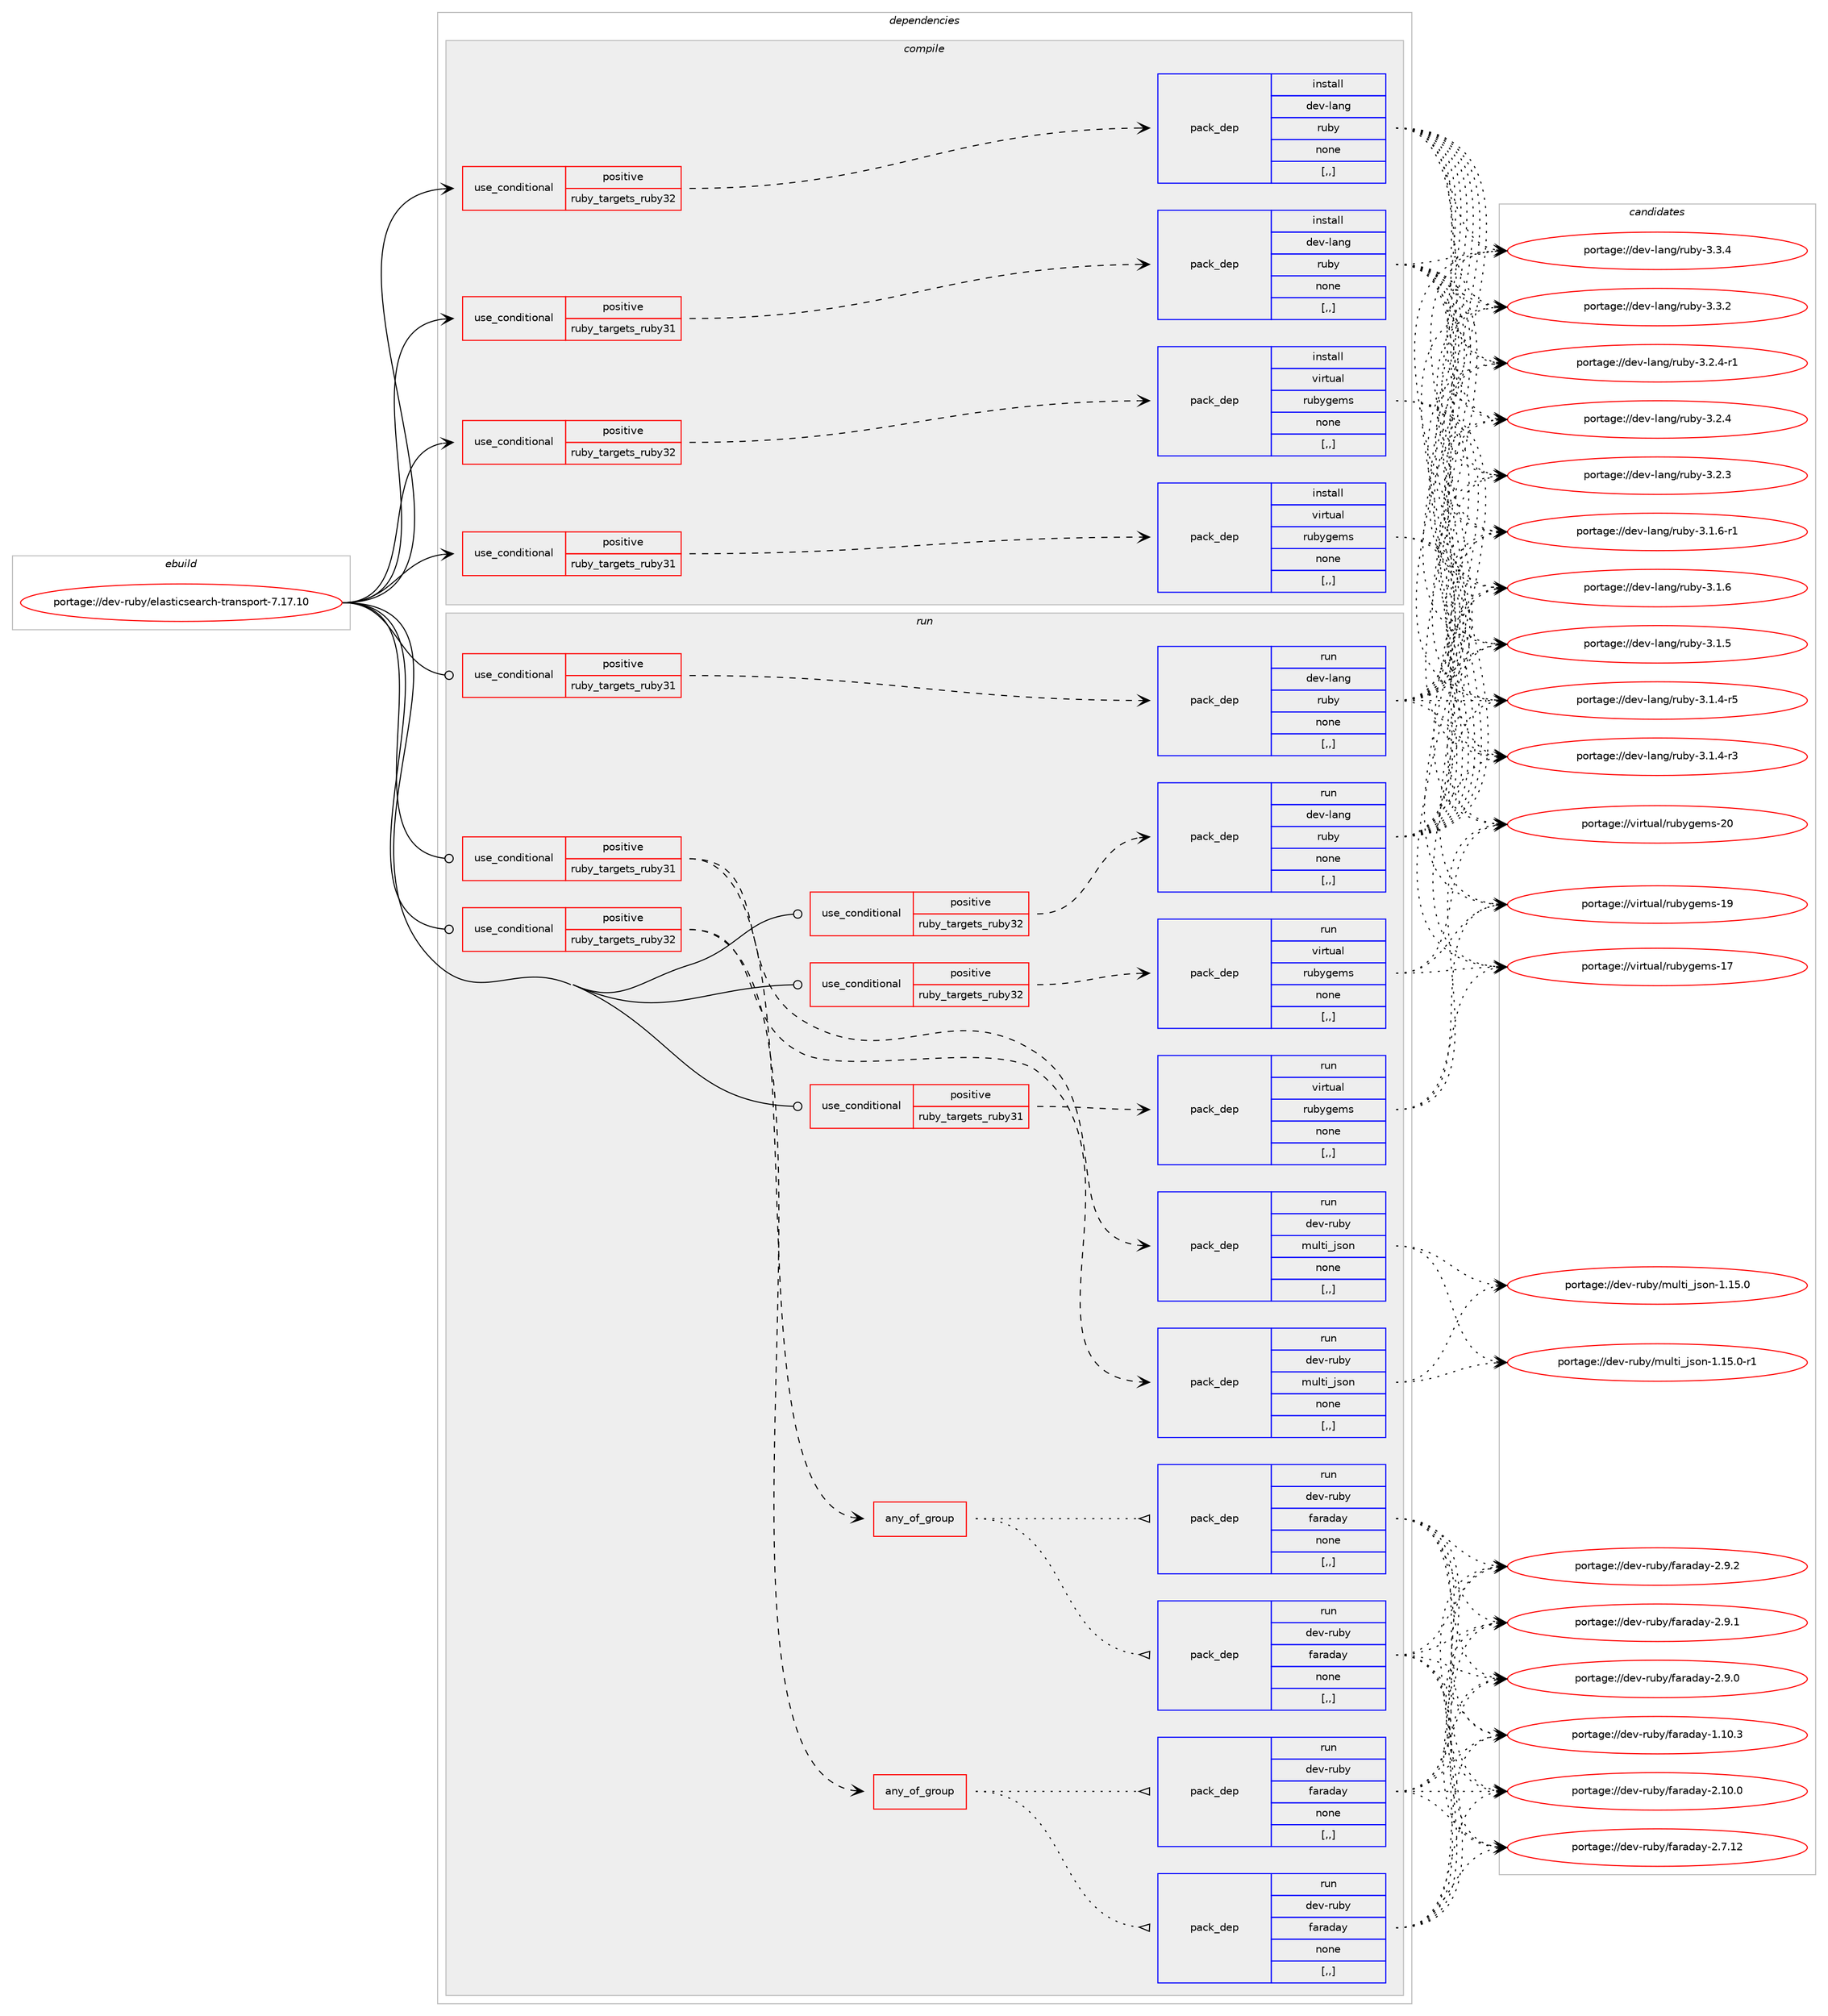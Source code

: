 digraph prolog {

# *************
# Graph options
# *************

newrank=true;
concentrate=true;
compound=true;
graph [rankdir=LR,fontname=Helvetica,fontsize=10,ranksep=1.5];#, ranksep=2.5, nodesep=0.2];
edge  [arrowhead=vee];
node  [fontname=Helvetica,fontsize=10];

# **********
# The ebuild
# **********

subgraph cluster_leftcol {
color=gray;
label=<<i>ebuild</i>>;
id [label="portage://dev-ruby/elasticsearch-transport-7.17.10", color=red, width=4, href="../dev-ruby/elasticsearch-transport-7.17.10.svg"];
}

# ****************
# The dependencies
# ****************

subgraph cluster_midcol {
color=gray;
label=<<i>dependencies</i>>;
subgraph cluster_compile {
fillcolor="#eeeeee";
style=filled;
label=<<i>compile</i>>;
subgraph cond47047 {
dependency182111 [label=<<TABLE BORDER="0" CELLBORDER="1" CELLSPACING="0" CELLPADDING="4"><TR><TD ROWSPAN="3" CELLPADDING="10">use_conditional</TD></TR><TR><TD>positive</TD></TR><TR><TD>ruby_targets_ruby31</TD></TR></TABLE>>, shape=none, color=red];
subgraph pack133753 {
dependency182112 [label=<<TABLE BORDER="0" CELLBORDER="1" CELLSPACING="0" CELLPADDING="4" WIDTH="220"><TR><TD ROWSPAN="6" CELLPADDING="30">pack_dep</TD></TR><TR><TD WIDTH="110">install</TD></TR><TR><TD>dev-lang</TD></TR><TR><TD>ruby</TD></TR><TR><TD>none</TD></TR><TR><TD>[,,]</TD></TR></TABLE>>, shape=none, color=blue];
}
dependency182111:e -> dependency182112:w [weight=20,style="dashed",arrowhead="vee"];
}
id:e -> dependency182111:w [weight=20,style="solid",arrowhead="vee"];
subgraph cond47048 {
dependency182113 [label=<<TABLE BORDER="0" CELLBORDER="1" CELLSPACING="0" CELLPADDING="4"><TR><TD ROWSPAN="3" CELLPADDING="10">use_conditional</TD></TR><TR><TD>positive</TD></TR><TR><TD>ruby_targets_ruby31</TD></TR></TABLE>>, shape=none, color=red];
subgraph pack133754 {
dependency182114 [label=<<TABLE BORDER="0" CELLBORDER="1" CELLSPACING="0" CELLPADDING="4" WIDTH="220"><TR><TD ROWSPAN="6" CELLPADDING="30">pack_dep</TD></TR><TR><TD WIDTH="110">install</TD></TR><TR><TD>virtual</TD></TR><TR><TD>rubygems</TD></TR><TR><TD>none</TD></TR><TR><TD>[,,]</TD></TR></TABLE>>, shape=none, color=blue];
}
dependency182113:e -> dependency182114:w [weight=20,style="dashed",arrowhead="vee"];
}
id:e -> dependency182113:w [weight=20,style="solid",arrowhead="vee"];
subgraph cond47049 {
dependency182115 [label=<<TABLE BORDER="0" CELLBORDER="1" CELLSPACING="0" CELLPADDING="4"><TR><TD ROWSPAN="3" CELLPADDING="10">use_conditional</TD></TR><TR><TD>positive</TD></TR><TR><TD>ruby_targets_ruby32</TD></TR></TABLE>>, shape=none, color=red];
subgraph pack133755 {
dependency182116 [label=<<TABLE BORDER="0" CELLBORDER="1" CELLSPACING="0" CELLPADDING="4" WIDTH="220"><TR><TD ROWSPAN="6" CELLPADDING="30">pack_dep</TD></TR><TR><TD WIDTH="110">install</TD></TR><TR><TD>dev-lang</TD></TR><TR><TD>ruby</TD></TR><TR><TD>none</TD></TR><TR><TD>[,,]</TD></TR></TABLE>>, shape=none, color=blue];
}
dependency182115:e -> dependency182116:w [weight=20,style="dashed",arrowhead="vee"];
}
id:e -> dependency182115:w [weight=20,style="solid",arrowhead="vee"];
subgraph cond47050 {
dependency182117 [label=<<TABLE BORDER="0" CELLBORDER="1" CELLSPACING="0" CELLPADDING="4"><TR><TD ROWSPAN="3" CELLPADDING="10">use_conditional</TD></TR><TR><TD>positive</TD></TR><TR><TD>ruby_targets_ruby32</TD></TR></TABLE>>, shape=none, color=red];
subgraph pack133756 {
dependency182118 [label=<<TABLE BORDER="0" CELLBORDER="1" CELLSPACING="0" CELLPADDING="4" WIDTH="220"><TR><TD ROWSPAN="6" CELLPADDING="30">pack_dep</TD></TR><TR><TD WIDTH="110">install</TD></TR><TR><TD>virtual</TD></TR><TR><TD>rubygems</TD></TR><TR><TD>none</TD></TR><TR><TD>[,,]</TD></TR></TABLE>>, shape=none, color=blue];
}
dependency182117:e -> dependency182118:w [weight=20,style="dashed",arrowhead="vee"];
}
id:e -> dependency182117:w [weight=20,style="solid",arrowhead="vee"];
}
subgraph cluster_compileandrun {
fillcolor="#eeeeee";
style=filled;
label=<<i>compile and run</i>>;
}
subgraph cluster_run {
fillcolor="#eeeeee";
style=filled;
label=<<i>run</i>>;
subgraph cond47051 {
dependency182119 [label=<<TABLE BORDER="0" CELLBORDER="1" CELLSPACING="0" CELLPADDING="4"><TR><TD ROWSPAN="3" CELLPADDING="10">use_conditional</TD></TR><TR><TD>positive</TD></TR><TR><TD>ruby_targets_ruby31</TD></TR></TABLE>>, shape=none, color=red];
subgraph any1161 {
dependency182120 [label=<<TABLE BORDER="0" CELLBORDER="1" CELLSPACING="0" CELLPADDING="4"><TR><TD CELLPADDING="10">any_of_group</TD></TR></TABLE>>, shape=none, color=red];subgraph pack133757 {
dependency182121 [label=<<TABLE BORDER="0" CELLBORDER="1" CELLSPACING="0" CELLPADDING="4" WIDTH="220"><TR><TD ROWSPAN="6" CELLPADDING="30">pack_dep</TD></TR><TR><TD WIDTH="110">run</TD></TR><TR><TD>dev-ruby</TD></TR><TR><TD>faraday</TD></TR><TR><TD>none</TD></TR><TR><TD>[,,]</TD></TR></TABLE>>, shape=none, color=blue];
}
dependency182120:e -> dependency182121:w [weight=20,style="dotted",arrowhead="oinv"];
subgraph pack133758 {
dependency182122 [label=<<TABLE BORDER="0" CELLBORDER="1" CELLSPACING="0" CELLPADDING="4" WIDTH="220"><TR><TD ROWSPAN="6" CELLPADDING="30">pack_dep</TD></TR><TR><TD WIDTH="110">run</TD></TR><TR><TD>dev-ruby</TD></TR><TR><TD>faraday</TD></TR><TR><TD>none</TD></TR><TR><TD>[,,]</TD></TR></TABLE>>, shape=none, color=blue];
}
dependency182120:e -> dependency182122:w [weight=20,style="dotted",arrowhead="oinv"];
}
dependency182119:e -> dependency182120:w [weight=20,style="dashed",arrowhead="vee"];
subgraph pack133759 {
dependency182123 [label=<<TABLE BORDER="0" CELLBORDER="1" CELLSPACING="0" CELLPADDING="4" WIDTH="220"><TR><TD ROWSPAN="6" CELLPADDING="30">pack_dep</TD></TR><TR><TD WIDTH="110">run</TD></TR><TR><TD>dev-ruby</TD></TR><TR><TD>multi_json</TD></TR><TR><TD>none</TD></TR><TR><TD>[,,]</TD></TR></TABLE>>, shape=none, color=blue];
}
dependency182119:e -> dependency182123:w [weight=20,style="dashed",arrowhead="vee"];
}
id:e -> dependency182119:w [weight=20,style="solid",arrowhead="odot"];
subgraph cond47052 {
dependency182124 [label=<<TABLE BORDER="0" CELLBORDER="1" CELLSPACING="0" CELLPADDING="4"><TR><TD ROWSPAN="3" CELLPADDING="10">use_conditional</TD></TR><TR><TD>positive</TD></TR><TR><TD>ruby_targets_ruby31</TD></TR></TABLE>>, shape=none, color=red];
subgraph pack133760 {
dependency182125 [label=<<TABLE BORDER="0" CELLBORDER="1" CELLSPACING="0" CELLPADDING="4" WIDTH="220"><TR><TD ROWSPAN="6" CELLPADDING="30">pack_dep</TD></TR><TR><TD WIDTH="110">run</TD></TR><TR><TD>dev-lang</TD></TR><TR><TD>ruby</TD></TR><TR><TD>none</TD></TR><TR><TD>[,,]</TD></TR></TABLE>>, shape=none, color=blue];
}
dependency182124:e -> dependency182125:w [weight=20,style="dashed",arrowhead="vee"];
}
id:e -> dependency182124:w [weight=20,style="solid",arrowhead="odot"];
subgraph cond47053 {
dependency182126 [label=<<TABLE BORDER="0" CELLBORDER="1" CELLSPACING="0" CELLPADDING="4"><TR><TD ROWSPAN="3" CELLPADDING="10">use_conditional</TD></TR><TR><TD>positive</TD></TR><TR><TD>ruby_targets_ruby31</TD></TR></TABLE>>, shape=none, color=red];
subgraph pack133761 {
dependency182127 [label=<<TABLE BORDER="0" CELLBORDER="1" CELLSPACING="0" CELLPADDING="4" WIDTH="220"><TR><TD ROWSPAN="6" CELLPADDING="30">pack_dep</TD></TR><TR><TD WIDTH="110">run</TD></TR><TR><TD>virtual</TD></TR><TR><TD>rubygems</TD></TR><TR><TD>none</TD></TR><TR><TD>[,,]</TD></TR></TABLE>>, shape=none, color=blue];
}
dependency182126:e -> dependency182127:w [weight=20,style="dashed",arrowhead="vee"];
}
id:e -> dependency182126:w [weight=20,style="solid",arrowhead="odot"];
subgraph cond47054 {
dependency182128 [label=<<TABLE BORDER="0" CELLBORDER="1" CELLSPACING="0" CELLPADDING="4"><TR><TD ROWSPAN="3" CELLPADDING="10">use_conditional</TD></TR><TR><TD>positive</TD></TR><TR><TD>ruby_targets_ruby32</TD></TR></TABLE>>, shape=none, color=red];
subgraph any1162 {
dependency182129 [label=<<TABLE BORDER="0" CELLBORDER="1" CELLSPACING="0" CELLPADDING="4"><TR><TD CELLPADDING="10">any_of_group</TD></TR></TABLE>>, shape=none, color=red];subgraph pack133762 {
dependency182130 [label=<<TABLE BORDER="0" CELLBORDER="1" CELLSPACING="0" CELLPADDING="4" WIDTH="220"><TR><TD ROWSPAN="6" CELLPADDING="30">pack_dep</TD></TR><TR><TD WIDTH="110">run</TD></TR><TR><TD>dev-ruby</TD></TR><TR><TD>faraday</TD></TR><TR><TD>none</TD></TR><TR><TD>[,,]</TD></TR></TABLE>>, shape=none, color=blue];
}
dependency182129:e -> dependency182130:w [weight=20,style="dotted",arrowhead="oinv"];
subgraph pack133763 {
dependency182131 [label=<<TABLE BORDER="0" CELLBORDER="1" CELLSPACING="0" CELLPADDING="4" WIDTH="220"><TR><TD ROWSPAN="6" CELLPADDING="30">pack_dep</TD></TR><TR><TD WIDTH="110">run</TD></TR><TR><TD>dev-ruby</TD></TR><TR><TD>faraday</TD></TR><TR><TD>none</TD></TR><TR><TD>[,,]</TD></TR></TABLE>>, shape=none, color=blue];
}
dependency182129:e -> dependency182131:w [weight=20,style="dotted",arrowhead="oinv"];
}
dependency182128:e -> dependency182129:w [weight=20,style="dashed",arrowhead="vee"];
subgraph pack133764 {
dependency182132 [label=<<TABLE BORDER="0" CELLBORDER="1" CELLSPACING="0" CELLPADDING="4" WIDTH="220"><TR><TD ROWSPAN="6" CELLPADDING="30">pack_dep</TD></TR><TR><TD WIDTH="110">run</TD></TR><TR><TD>dev-ruby</TD></TR><TR><TD>multi_json</TD></TR><TR><TD>none</TD></TR><TR><TD>[,,]</TD></TR></TABLE>>, shape=none, color=blue];
}
dependency182128:e -> dependency182132:w [weight=20,style="dashed",arrowhead="vee"];
}
id:e -> dependency182128:w [weight=20,style="solid",arrowhead="odot"];
subgraph cond47055 {
dependency182133 [label=<<TABLE BORDER="0" CELLBORDER="1" CELLSPACING="0" CELLPADDING="4"><TR><TD ROWSPAN="3" CELLPADDING="10">use_conditional</TD></TR><TR><TD>positive</TD></TR><TR><TD>ruby_targets_ruby32</TD></TR></TABLE>>, shape=none, color=red];
subgraph pack133765 {
dependency182134 [label=<<TABLE BORDER="0" CELLBORDER="1" CELLSPACING="0" CELLPADDING="4" WIDTH="220"><TR><TD ROWSPAN="6" CELLPADDING="30">pack_dep</TD></TR><TR><TD WIDTH="110">run</TD></TR><TR><TD>dev-lang</TD></TR><TR><TD>ruby</TD></TR><TR><TD>none</TD></TR><TR><TD>[,,]</TD></TR></TABLE>>, shape=none, color=blue];
}
dependency182133:e -> dependency182134:w [weight=20,style="dashed",arrowhead="vee"];
}
id:e -> dependency182133:w [weight=20,style="solid",arrowhead="odot"];
subgraph cond47056 {
dependency182135 [label=<<TABLE BORDER="0" CELLBORDER="1" CELLSPACING="0" CELLPADDING="4"><TR><TD ROWSPAN="3" CELLPADDING="10">use_conditional</TD></TR><TR><TD>positive</TD></TR><TR><TD>ruby_targets_ruby32</TD></TR></TABLE>>, shape=none, color=red];
subgraph pack133766 {
dependency182136 [label=<<TABLE BORDER="0" CELLBORDER="1" CELLSPACING="0" CELLPADDING="4" WIDTH="220"><TR><TD ROWSPAN="6" CELLPADDING="30">pack_dep</TD></TR><TR><TD WIDTH="110">run</TD></TR><TR><TD>virtual</TD></TR><TR><TD>rubygems</TD></TR><TR><TD>none</TD></TR><TR><TD>[,,]</TD></TR></TABLE>>, shape=none, color=blue];
}
dependency182135:e -> dependency182136:w [weight=20,style="dashed",arrowhead="vee"];
}
id:e -> dependency182135:w [weight=20,style="solid",arrowhead="odot"];
}
}

# **************
# The candidates
# **************

subgraph cluster_choices {
rank=same;
color=gray;
label=<<i>candidates</i>>;

subgraph choice133753 {
color=black;
nodesep=1;
choice10010111845108971101034711411798121455146514652 [label="portage://dev-lang/ruby-3.3.4", color=red, width=4,href="../dev-lang/ruby-3.3.4.svg"];
choice10010111845108971101034711411798121455146514650 [label="portage://dev-lang/ruby-3.3.2", color=red, width=4,href="../dev-lang/ruby-3.3.2.svg"];
choice100101118451089711010347114117981214551465046524511449 [label="portage://dev-lang/ruby-3.2.4-r1", color=red, width=4,href="../dev-lang/ruby-3.2.4-r1.svg"];
choice10010111845108971101034711411798121455146504652 [label="portage://dev-lang/ruby-3.2.4", color=red, width=4,href="../dev-lang/ruby-3.2.4.svg"];
choice10010111845108971101034711411798121455146504651 [label="portage://dev-lang/ruby-3.2.3", color=red, width=4,href="../dev-lang/ruby-3.2.3.svg"];
choice100101118451089711010347114117981214551464946544511449 [label="portage://dev-lang/ruby-3.1.6-r1", color=red, width=4,href="../dev-lang/ruby-3.1.6-r1.svg"];
choice10010111845108971101034711411798121455146494654 [label="portage://dev-lang/ruby-3.1.6", color=red, width=4,href="../dev-lang/ruby-3.1.6.svg"];
choice10010111845108971101034711411798121455146494653 [label="portage://dev-lang/ruby-3.1.5", color=red, width=4,href="../dev-lang/ruby-3.1.5.svg"];
choice100101118451089711010347114117981214551464946524511453 [label="portage://dev-lang/ruby-3.1.4-r5", color=red, width=4,href="../dev-lang/ruby-3.1.4-r5.svg"];
choice100101118451089711010347114117981214551464946524511451 [label="portage://dev-lang/ruby-3.1.4-r3", color=red, width=4,href="../dev-lang/ruby-3.1.4-r3.svg"];
dependency182112:e -> choice10010111845108971101034711411798121455146514652:w [style=dotted,weight="100"];
dependency182112:e -> choice10010111845108971101034711411798121455146514650:w [style=dotted,weight="100"];
dependency182112:e -> choice100101118451089711010347114117981214551465046524511449:w [style=dotted,weight="100"];
dependency182112:e -> choice10010111845108971101034711411798121455146504652:w [style=dotted,weight="100"];
dependency182112:e -> choice10010111845108971101034711411798121455146504651:w [style=dotted,weight="100"];
dependency182112:e -> choice100101118451089711010347114117981214551464946544511449:w [style=dotted,weight="100"];
dependency182112:e -> choice10010111845108971101034711411798121455146494654:w [style=dotted,weight="100"];
dependency182112:e -> choice10010111845108971101034711411798121455146494653:w [style=dotted,weight="100"];
dependency182112:e -> choice100101118451089711010347114117981214551464946524511453:w [style=dotted,weight="100"];
dependency182112:e -> choice100101118451089711010347114117981214551464946524511451:w [style=dotted,weight="100"];
}
subgraph choice133754 {
color=black;
nodesep=1;
choice118105114116117971084711411798121103101109115455048 [label="portage://virtual/rubygems-20", color=red, width=4,href="../virtual/rubygems-20.svg"];
choice118105114116117971084711411798121103101109115454957 [label="portage://virtual/rubygems-19", color=red, width=4,href="../virtual/rubygems-19.svg"];
choice118105114116117971084711411798121103101109115454955 [label="portage://virtual/rubygems-17", color=red, width=4,href="../virtual/rubygems-17.svg"];
dependency182114:e -> choice118105114116117971084711411798121103101109115455048:w [style=dotted,weight="100"];
dependency182114:e -> choice118105114116117971084711411798121103101109115454957:w [style=dotted,weight="100"];
dependency182114:e -> choice118105114116117971084711411798121103101109115454955:w [style=dotted,weight="100"];
}
subgraph choice133755 {
color=black;
nodesep=1;
choice10010111845108971101034711411798121455146514652 [label="portage://dev-lang/ruby-3.3.4", color=red, width=4,href="../dev-lang/ruby-3.3.4.svg"];
choice10010111845108971101034711411798121455146514650 [label="portage://dev-lang/ruby-3.3.2", color=red, width=4,href="../dev-lang/ruby-3.3.2.svg"];
choice100101118451089711010347114117981214551465046524511449 [label="portage://dev-lang/ruby-3.2.4-r1", color=red, width=4,href="../dev-lang/ruby-3.2.4-r1.svg"];
choice10010111845108971101034711411798121455146504652 [label="portage://dev-lang/ruby-3.2.4", color=red, width=4,href="../dev-lang/ruby-3.2.4.svg"];
choice10010111845108971101034711411798121455146504651 [label="portage://dev-lang/ruby-3.2.3", color=red, width=4,href="../dev-lang/ruby-3.2.3.svg"];
choice100101118451089711010347114117981214551464946544511449 [label="portage://dev-lang/ruby-3.1.6-r1", color=red, width=4,href="../dev-lang/ruby-3.1.6-r1.svg"];
choice10010111845108971101034711411798121455146494654 [label="portage://dev-lang/ruby-3.1.6", color=red, width=4,href="../dev-lang/ruby-3.1.6.svg"];
choice10010111845108971101034711411798121455146494653 [label="portage://dev-lang/ruby-3.1.5", color=red, width=4,href="../dev-lang/ruby-3.1.5.svg"];
choice100101118451089711010347114117981214551464946524511453 [label="portage://dev-lang/ruby-3.1.4-r5", color=red, width=4,href="../dev-lang/ruby-3.1.4-r5.svg"];
choice100101118451089711010347114117981214551464946524511451 [label="portage://dev-lang/ruby-3.1.4-r3", color=red, width=4,href="../dev-lang/ruby-3.1.4-r3.svg"];
dependency182116:e -> choice10010111845108971101034711411798121455146514652:w [style=dotted,weight="100"];
dependency182116:e -> choice10010111845108971101034711411798121455146514650:w [style=dotted,weight="100"];
dependency182116:e -> choice100101118451089711010347114117981214551465046524511449:w [style=dotted,weight="100"];
dependency182116:e -> choice10010111845108971101034711411798121455146504652:w [style=dotted,weight="100"];
dependency182116:e -> choice10010111845108971101034711411798121455146504651:w [style=dotted,weight="100"];
dependency182116:e -> choice100101118451089711010347114117981214551464946544511449:w [style=dotted,weight="100"];
dependency182116:e -> choice10010111845108971101034711411798121455146494654:w [style=dotted,weight="100"];
dependency182116:e -> choice10010111845108971101034711411798121455146494653:w [style=dotted,weight="100"];
dependency182116:e -> choice100101118451089711010347114117981214551464946524511453:w [style=dotted,weight="100"];
dependency182116:e -> choice100101118451089711010347114117981214551464946524511451:w [style=dotted,weight="100"];
}
subgraph choice133756 {
color=black;
nodesep=1;
choice118105114116117971084711411798121103101109115455048 [label="portage://virtual/rubygems-20", color=red, width=4,href="../virtual/rubygems-20.svg"];
choice118105114116117971084711411798121103101109115454957 [label="portage://virtual/rubygems-19", color=red, width=4,href="../virtual/rubygems-19.svg"];
choice118105114116117971084711411798121103101109115454955 [label="portage://virtual/rubygems-17", color=red, width=4,href="../virtual/rubygems-17.svg"];
dependency182118:e -> choice118105114116117971084711411798121103101109115455048:w [style=dotted,weight="100"];
dependency182118:e -> choice118105114116117971084711411798121103101109115454957:w [style=dotted,weight="100"];
dependency182118:e -> choice118105114116117971084711411798121103101109115454955:w [style=dotted,weight="100"];
}
subgraph choice133757 {
color=black;
nodesep=1;
choice10010111845114117981214710297114971009712145504649484648 [label="portage://dev-ruby/faraday-2.10.0", color=red, width=4,href="../dev-ruby/faraday-2.10.0.svg"];
choice100101118451141179812147102971149710097121455046574650 [label="portage://dev-ruby/faraday-2.9.2", color=red, width=4,href="../dev-ruby/faraday-2.9.2.svg"];
choice100101118451141179812147102971149710097121455046574649 [label="portage://dev-ruby/faraday-2.9.1", color=red, width=4,href="../dev-ruby/faraday-2.9.1.svg"];
choice100101118451141179812147102971149710097121455046574648 [label="portage://dev-ruby/faraday-2.9.0", color=red, width=4,href="../dev-ruby/faraday-2.9.0.svg"];
choice10010111845114117981214710297114971009712145504655464950 [label="portage://dev-ruby/faraday-2.7.12", color=red, width=4,href="../dev-ruby/faraday-2.7.12.svg"];
choice10010111845114117981214710297114971009712145494649484651 [label="portage://dev-ruby/faraday-1.10.3", color=red, width=4,href="../dev-ruby/faraday-1.10.3.svg"];
dependency182121:e -> choice10010111845114117981214710297114971009712145504649484648:w [style=dotted,weight="100"];
dependency182121:e -> choice100101118451141179812147102971149710097121455046574650:w [style=dotted,weight="100"];
dependency182121:e -> choice100101118451141179812147102971149710097121455046574649:w [style=dotted,weight="100"];
dependency182121:e -> choice100101118451141179812147102971149710097121455046574648:w [style=dotted,weight="100"];
dependency182121:e -> choice10010111845114117981214710297114971009712145504655464950:w [style=dotted,weight="100"];
dependency182121:e -> choice10010111845114117981214710297114971009712145494649484651:w [style=dotted,weight="100"];
}
subgraph choice133758 {
color=black;
nodesep=1;
choice10010111845114117981214710297114971009712145504649484648 [label="portage://dev-ruby/faraday-2.10.0", color=red, width=4,href="../dev-ruby/faraday-2.10.0.svg"];
choice100101118451141179812147102971149710097121455046574650 [label="portage://dev-ruby/faraday-2.9.2", color=red, width=4,href="../dev-ruby/faraday-2.9.2.svg"];
choice100101118451141179812147102971149710097121455046574649 [label="portage://dev-ruby/faraday-2.9.1", color=red, width=4,href="../dev-ruby/faraday-2.9.1.svg"];
choice100101118451141179812147102971149710097121455046574648 [label="portage://dev-ruby/faraday-2.9.0", color=red, width=4,href="../dev-ruby/faraday-2.9.0.svg"];
choice10010111845114117981214710297114971009712145504655464950 [label="portage://dev-ruby/faraday-2.7.12", color=red, width=4,href="../dev-ruby/faraday-2.7.12.svg"];
choice10010111845114117981214710297114971009712145494649484651 [label="portage://dev-ruby/faraday-1.10.3", color=red, width=4,href="../dev-ruby/faraday-1.10.3.svg"];
dependency182122:e -> choice10010111845114117981214710297114971009712145504649484648:w [style=dotted,weight="100"];
dependency182122:e -> choice100101118451141179812147102971149710097121455046574650:w [style=dotted,weight="100"];
dependency182122:e -> choice100101118451141179812147102971149710097121455046574649:w [style=dotted,weight="100"];
dependency182122:e -> choice100101118451141179812147102971149710097121455046574648:w [style=dotted,weight="100"];
dependency182122:e -> choice10010111845114117981214710297114971009712145504655464950:w [style=dotted,weight="100"];
dependency182122:e -> choice10010111845114117981214710297114971009712145494649484651:w [style=dotted,weight="100"];
}
subgraph choice133759 {
color=black;
nodesep=1;
choice10010111845114117981214710911710811610595106115111110454946495346484511449 [label="portage://dev-ruby/multi_json-1.15.0-r1", color=red, width=4,href="../dev-ruby/multi_json-1.15.0-r1.svg"];
choice1001011184511411798121471091171081161059510611511111045494649534648 [label="portage://dev-ruby/multi_json-1.15.0", color=red, width=4,href="../dev-ruby/multi_json-1.15.0.svg"];
dependency182123:e -> choice10010111845114117981214710911710811610595106115111110454946495346484511449:w [style=dotted,weight="100"];
dependency182123:e -> choice1001011184511411798121471091171081161059510611511111045494649534648:w [style=dotted,weight="100"];
}
subgraph choice133760 {
color=black;
nodesep=1;
choice10010111845108971101034711411798121455146514652 [label="portage://dev-lang/ruby-3.3.4", color=red, width=4,href="../dev-lang/ruby-3.3.4.svg"];
choice10010111845108971101034711411798121455146514650 [label="portage://dev-lang/ruby-3.3.2", color=red, width=4,href="../dev-lang/ruby-3.3.2.svg"];
choice100101118451089711010347114117981214551465046524511449 [label="portage://dev-lang/ruby-3.2.4-r1", color=red, width=4,href="../dev-lang/ruby-3.2.4-r1.svg"];
choice10010111845108971101034711411798121455146504652 [label="portage://dev-lang/ruby-3.2.4", color=red, width=4,href="../dev-lang/ruby-3.2.4.svg"];
choice10010111845108971101034711411798121455146504651 [label="portage://dev-lang/ruby-3.2.3", color=red, width=4,href="../dev-lang/ruby-3.2.3.svg"];
choice100101118451089711010347114117981214551464946544511449 [label="portage://dev-lang/ruby-3.1.6-r1", color=red, width=4,href="../dev-lang/ruby-3.1.6-r1.svg"];
choice10010111845108971101034711411798121455146494654 [label="portage://dev-lang/ruby-3.1.6", color=red, width=4,href="../dev-lang/ruby-3.1.6.svg"];
choice10010111845108971101034711411798121455146494653 [label="portage://dev-lang/ruby-3.1.5", color=red, width=4,href="../dev-lang/ruby-3.1.5.svg"];
choice100101118451089711010347114117981214551464946524511453 [label="portage://dev-lang/ruby-3.1.4-r5", color=red, width=4,href="../dev-lang/ruby-3.1.4-r5.svg"];
choice100101118451089711010347114117981214551464946524511451 [label="portage://dev-lang/ruby-3.1.4-r3", color=red, width=4,href="../dev-lang/ruby-3.1.4-r3.svg"];
dependency182125:e -> choice10010111845108971101034711411798121455146514652:w [style=dotted,weight="100"];
dependency182125:e -> choice10010111845108971101034711411798121455146514650:w [style=dotted,weight="100"];
dependency182125:e -> choice100101118451089711010347114117981214551465046524511449:w [style=dotted,weight="100"];
dependency182125:e -> choice10010111845108971101034711411798121455146504652:w [style=dotted,weight="100"];
dependency182125:e -> choice10010111845108971101034711411798121455146504651:w [style=dotted,weight="100"];
dependency182125:e -> choice100101118451089711010347114117981214551464946544511449:w [style=dotted,weight="100"];
dependency182125:e -> choice10010111845108971101034711411798121455146494654:w [style=dotted,weight="100"];
dependency182125:e -> choice10010111845108971101034711411798121455146494653:w [style=dotted,weight="100"];
dependency182125:e -> choice100101118451089711010347114117981214551464946524511453:w [style=dotted,weight="100"];
dependency182125:e -> choice100101118451089711010347114117981214551464946524511451:w [style=dotted,weight="100"];
}
subgraph choice133761 {
color=black;
nodesep=1;
choice118105114116117971084711411798121103101109115455048 [label="portage://virtual/rubygems-20", color=red, width=4,href="../virtual/rubygems-20.svg"];
choice118105114116117971084711411798121103101109115454957 [label="portage://virtual/rubygems-19", color=red, width=4,href="../virtual/rubygems-19.svg"];
choice118105114116117971084711411798121103101109115454955 [label="portage://virtual/rubygems-17", color=red, width=4,href="../virtual/rubygems-17.svg"];
dependency182127:e -> choice118105114116117971084711411798121103101109115455048:w [style=dotted,weight="100"];
dependency182127:e -> choice118105114116117971084711411798121103101109115454957:w [style=dotted,weight="100"];
dependency182127:e -> choice118105114116117971084711411798121103101109115454955:w [style=dotted,weight="100"];
}
subgraph choice133762 {
color=black;
nodesep=1;
choice10010111845114117981214710297114971009712145504649484648 [label="portage://dev-ruby/faraday-2.10.0", color=red, width=4,href="../dev-ruby/faraday-2.10.0.svg"];
choice100101118451141179812147102971149710097121455046574650 [label="portage://dev-ruby/faraday-2.9.2", color=red, width=4,href="../dev-ruby/faraday-2.9.2.svg"];
choice100101118451141179812147102971149710097121455046574649 [label="portage://dev-ruby/faraday-2.9.1", color=red, width=4,href="../dev-ruby/faraday-2.9.1.svg"];
choice100101118451141179812147102971149710097121455046574648 [label="portage://dev-ruby/faraday-2.9.0", color=red, width=4,href="../dev-ruby/faraday-2.9.0.svg"];
choice10010111845114117981214710297114971009712145504655464950 [label="portage://dev-ruby/faraday-2.7.12", color=red, width=4,href="../dev-ruby/faraday-2.7.12.svg"];
choice10010111845114117981214710297114971009712145494649484651 [label="portage://dev-ruby/faraday-1.10.3", color=red, width=4,href="../dev-ruby/faraday-1.10.3.svg"];
dependency182130:e -> choice10010111845114117981214710297114971009712145504649484648:w [style=dotted,weight="100"];
dependency182130:e -> choice100101118451141179812147102971149710097121455046574650:w [style=dotted,weight="100"];
dependency182130:e -> choice100101118451141179812147102971149710097121455046574649:w [style=dotted,weight="100"];
dependency182130:e -> choice100101118451141179812147102971149710097121455046574648:w [style=dotted,weight="100"];
dependency182130:e -> choice10010111845114117981214710297114971009712145504655464950:w [style=dotted,weight="100"];
dependency182130:e -> choice10010111845114117981214710297114971009712145494649484651:w [style=dotted,weight="100"];
}
subgraph choice133763 {
color=black;
nodesep=1;
choice10010111845114117981214710297114971009712145504649484648 [label="portage://dev-ruby/faraday-2.10.0", color=red, width=4,href="../dev-ruby/faraday-2.10.0.svg"];
choice100101118451141179812147102971149710097121455046574650 [label="portage://dev-ruby/faraday-2.9.2", color=red, width=4,href="../dev-ruby/faraday-2.9.2.svg"];
choice100101118451141179812147102971149710097121455046574649 [label="portage://dev-ruby/faraday-2.9.1", color=red, width=4,href="../dev-ruby/faraday-2.9.1.svg"];
choice100101118451141179812147102971149710097121455046574648 [label="portage://dev-ruby/faraday-2.9.0", color=red, width=4,href="../dev-ruby/faraday-2.9.0.svg"];
choice10010111845114117981214710297114971009712145504655464950 [label="portage://dev-ruby/faraday-2.7.12", color=red, width=4,href="../dev-ruby/faraday-2.7.12.svg"];
choice10010111845114117981214710297114971009712145494649484651 [label="portage://dev-ruby/faraday-1.10.3", color=red, width=4,href="../dev-ruby/faraday-1.10.3.svg"];
dependency182131:e -> choice10010111845114117981214710297114971009712145504649484648:w [style=dotted,weight="100"];
dependency182131:e -> choice100101118451141179812147102971149710097121455046574650:w [style=dotted,weight="100"];
dependency182131:e -> choice100101118451141179812147102971149710097121455046574649:w [style=dotted,weight="100"];
dependency182131:e -> choice100101118451141179812147102971149710097121455046574648:w [style=dotted,weight="100"];
dependency182131:e -> choice10010111845114117981214710297114971009712145504655464950:w [style=dotted,weight="100"];
dependency182131:e -> choice10010111845114117981214710297114971009712145494649484651:w [style=dotted,weight="100"];
}
subgraph choice133764 {
color=black;
nodesep=1;
choice10010111845114117981214710911710811610595106115111110454946495346484511449 [label="portage://dev-ruby/multi_json-1.15.0-r1", color=red, width=4,href="../dev-ruby/multi_json-1.15.0-r1.svg"];
choice1001011184511411798121471091171081161059510611511111045494649534648 [label="portage://dev-ruby/multi_json-1.15.0", color=red, width=4,href="../dev-ruby/multi_json-1.15.0.svg"];
dependency182132:e -> choice10010111845114117981214710911710811610595106115111110454946495346484511449:w [style=dotted,weight="100"];
dependency182132:e -> choice1001011184511411798121471091171081161059510611511111045494649534648:w [style=dotted,weight="100"];
}
subgraph choice133765 {
color=black;
nodesep=1;
choice10010111845108971101034711411798121455146514652 [label="portage://dev-lang/ruby-3.3.4", color=red, width=4,href="../dev-lang/ruby-3.3.4.svg"];
choice10010111845108971101034711411798121455146514650 [label="portage://dev-lang/ruby-3.3.2", color=red, width=4,href="../dev-lang/ruby-3.3.2.svg"];
choice100101118451089711010347114117981214551465046524511449 [label="portage://dev-lang/ruby-3.2.4-r1", color=red, width=4,href="../dev-lang/ruby-3.2.4-r1.svg"];
choice10010111845108971101034711411798121455146504652 [label="portage://dev-lang/ruby-3.2.4", color=red, width=4,href="../dev-lang/ruby-3.2.4.svg"];
choice10010111845108971101034711411798121455146504651 [label="portage://dev-lang/ruby-3.2.3", color=red, width=4,href="../dev-lang/ruby-3.2.3.svg"];
choice100101118451089711010347114117981214551464946544511449 [label="portage://dev-lang/ruby-3.1.6-r1", color=red, width=4,href="../dev-lang/ruby-3.1.6-r1.svg"];
choice10010111845108971101034711411798121455146494654 [label="portage://dev-lang/ruby-3.1.6", color=red, width=4,href="../dev-lang/ruby-3.1.6.svg"];
choice10010111845108971101034711411798121455146494653 [label="portage://dev-lang/ruby-3.1.5", color=red, width=4,href="../dev-lang/ruby-3.1.5.svg"];
choice100101118451089711010347114117981214551464946524511453 [label="portage://dev-lang/ruby-3.1.4-r5", color=red, width=4,href="../dev-lang/ruby-3.1.4-r5.svg"];
choice100101118451089711010347114117981214551464946524511451 [label="portage://dev-lang/ruby-3.1.4-r3", color=red, width=4,href="../dev-lang/ruby-3.1.4-r3.svg"];
dependency182134:e -> choice10010111845108971101034711411798121455146514652:w [style=dotted,weight="100"];
dependency182134:e -> choice10010111845108971101034711411798121455146514650:w [style=dotted,weight="100"];
dependency182134:e -> choice100101118451089711010347114117981214551465046524511449:w [style=dotted,weight="100"];
dependency182134:e -> choice10010111845108971101034711411798121455146504652:w [style=dotted,weight="100"];
dependency182134:e -> choice10010111845108971101034711411798121455146504651:w [style=dotted,weight="100"];
dependency182134:e -> choice100101118451089711010347114117981214551464946544511449:w [style=dotted,weight="100"];
dependency182134:e -> choice10010111845108971101034711411798121455146494654:w [style=dotted,weight="100"];
dependency182134:e -> choice10010111845108971101034711411798121455146494653:w [style=dotted,weight="100"];
dependency182134:e -> choice100101118451089711010347114117981214551464946524511453:w [style=dotted,weight="100"];
dependency182134:e -> choice100101118451089711010347114117981214551464946524511451:w [style=dotted,weight="100"];
}
subgraph choice133766 {
color=black;
nodesep=1;
choice118105114116117971084711411798121103101109115455048 [label="portage://virtual/rubygems-20", color=red, width=4,href="../virtual/rubygems-20.svg"];
choice118105114116117971084711411798121103101109115454957 [label="portage://virtual/rubygems-19", color=red, width=4,href="../virtual/rubygems-19.svg"];
choice118105114116117971084711411798121103101109115454955 [label="portage://virtual/rubygems-17", color=red, width=4,href="../virtual/rubygems-17.svg"];
dependency182136:e -> choice118105114116117971084711411798121103101109115455048:w [style=dotted,weight="100"];
dependency182136:e -> choice118105114116117971084711411798121103101109115454957:w [style=dotted,weight="100"];
dependency182136:e -> choice118105114116117971084711411798121103101109115454955:w [style=dotted,weight="100"];
}
}

}
